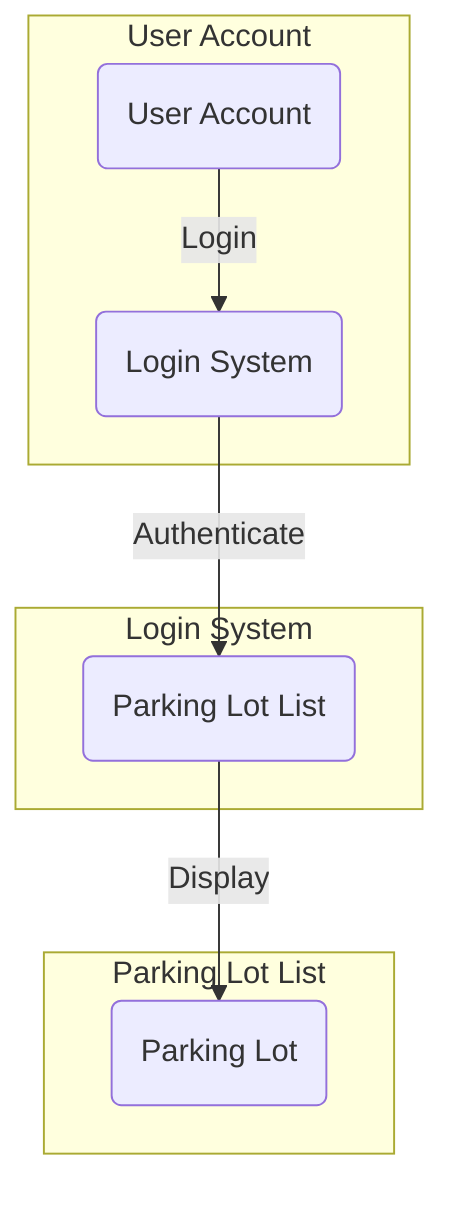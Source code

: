 graph TD
  subgraph User Account
    UA(User Account) -- Login --> LS(Login System)
  end
  subgraph Login System
    LS -- Authenticate --> PLL(Parking Lot List)
  end
  subgraph Parking Lot List
    PLL -- Display --> PL(Parking Lot)
  end